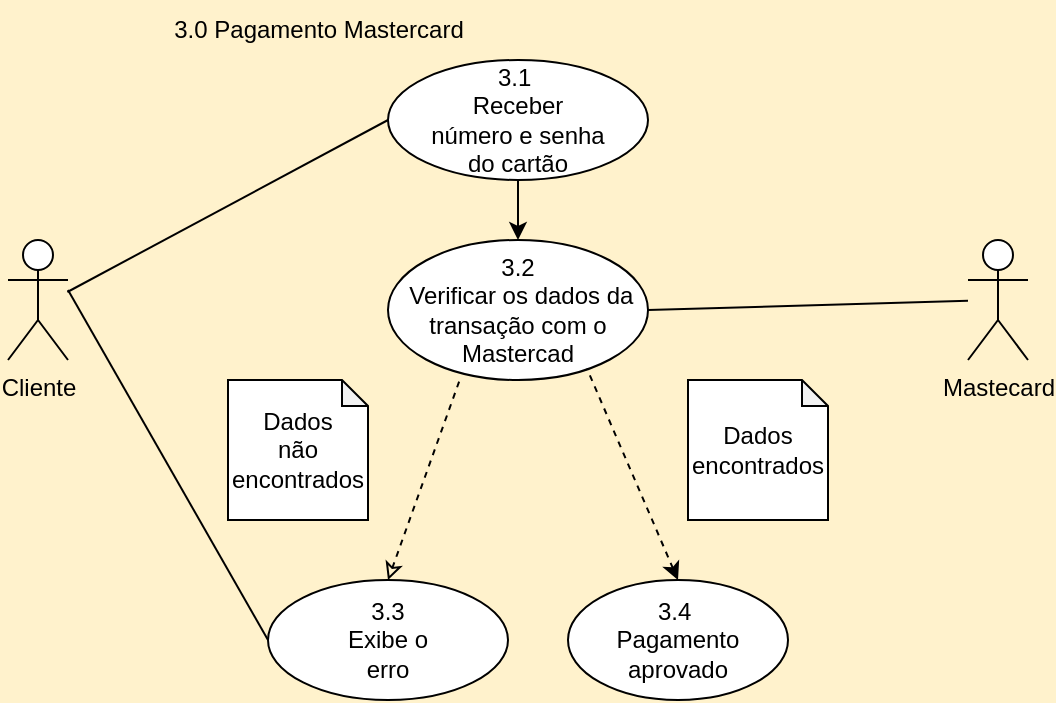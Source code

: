 <mxfile version="26.1.0" pages="2">
  <diagram name="Página-1" id="Dkl_XepEusz7JFcu1PhH">
    <mxGraphModel dx="2062" dy="614" grid="1" gridSize="10" guides="1" tooltips="1" connect="1" arrows="1" fold="1" page="1" pageScale="1" pageWidth="827" pageHeight="1169" background="#FFF2CC" math="0" shadow="0">
      <root>
        <mxCell id="0" />
        <mxCell id="1" parent="0" />
        <mxCell id="QVaMczZwCZkZYxNqx1N5-4" value="" style="endArrow=none;html=1;rounded=1;startArrow=none;startFill=0;endFill=1;entryX=0;entryY=0.5;entryDx=0;entryDy=0;" parent="1" target="oMHXSoWlIdwittbm33wv-14" edge="1">
          <mxGeometry width="50" height="50" relative="1" as="geometry">
            <mxPoint x="-120.3" y="536" as="sourcePoint" />
            <mxPoint x="-9.0" y="470" as="targetPoint" />
          </mxGeometry>
        </mxCell>
        <mxCell id="QVaMczZwCZkZYxNqx1N5-26" value="" style="endArrow=none;html=1;rounded=1;entryX=0;entryY=0.5;entryDx=0;entryDy=0;" parent="1" target="oMHXSoWlIdwittbm33wv-18" edge="1">
          <mxGeometry width="50" height="50" relative="1" as="geometry">
            <mxPoint x="-120" y="535" as="sourcePoint" />
            <mxPoint x="-59.0" y="685" as="targetPoint" />
          </mxGeometry>
        </mxCell>
        <mxCell id="oMHXSoWlIdwittbm33wv-14" value="3.1&amp;nbsp;&lt;div&gt;Receber&lt;div&gt;número e senha&lt;/div&gt;&lt;div&gt;do cartão&lt;/div&gt;&lt;/div&gt;" style="ellipse;whiteSpace=wrap;html=1;rounded=1;" parent="1" vertex="1">
          <mxGeometry x="40" y="420" width="130" height="60" as="geometry" />
        </mxCell>
        <mxCell id="oMHXSoWlIdwittbm33wv-15" value="3.2&lt;div&gt;&amp;nbsp;Verificar&amp;nbsp;&lt;span style=&quot;background-color: transparent; color: light-dark(rgb(0, 0, 0), rgb(255, 255, 255));&quot;&gt;os&amp;nbsp;&lt;/span&gt;&lt;span style=&quot;background-color: transparent; color: light-dark(rgb(0, 0, 0), rgb(255, 255, 255));&quot;&gt;dados&amp;nbsp;&lt;/span&gt;&lt;span style=&quot;background-color: transparent; color: light-dark(rgb(0, 0, 0), rgb(255, 255, 255));&quot;&gt;da transação&amp;nbsp;&lt;/span&gt;&lt;span style=&quot;background-color: transparent; color: light-dark(rgb(0, 0, 0), rgb(255, 255, 255));&quot;&gt;com o Mastercad&lt;/span&gt;&lt;/div&gt;" style="ellipse;whiteSpace=wrap;html=1;rounded=1;" parent="1" vertex="1">
          <mxGeometry x="40" y="510" width="130" height="70" as="geometry" />
        </mxCell>
        <mxCell id="oMHXSoWlIdwittbm33wv-16" value="" style="endArrow=classic;html=1;rounded=1;exitX=0.5;exitY=1;exitDx=0;exitDy=0;entryX=0.5;entryY=0;entryDx=0;entryDy=0;endFill=1;" parent="1" source="oMHXSoWlIdwittbm33wv-14" target="oMHXSoWlIdwittbm33wv-15" edge="1">
          <mxGeometry width="50" height="50" relative="1" as="geometry">
            <mxPoint x="170" y="470" as="sourcePoint" />
            <mxPoint x="90" y="510" as="targetPoint" />
          </mxGeometry>
        </mxCell>
        <mxCell id="oMHXSoWlIdwittbm33wv-17" value="3.4&amp;nbsp;&lt;div&gt;Pagamento&lt;div&gt;aprovado&lt;/div&gt;&lt;/div&gt;" style="ellipse;whiteSpace=wrap;html=1;rounded=1;" parent="1" vertex="1">
          <mxGeometry x="130" y="680" width="110" height="60" as="geometry" />
        </mxCell>
        <mxCell id="oMHXSoWlIdwittbm33wv-18" value="3.3&lt;div&gt;&amp;nbsp;Exibe&amp;nbsp;&lt;span style=&quot;background-color: transparent; color: light-dark(rgb(0, 0, 0), rgb(255, 255, 255));&quot;&gt;o&amp;nbsp;&lt;/span&gt;&lt;div&gt;erro&lt;/div&gt;&lt;/div&gt;" style="ellipse;whiteSpace=wrap;html=1;rounded=1;" parent="1" vertex="1">
          <mxGeometry x="-20" y="680" width="120" height="60" as="geometry" />
        </mxCell>
        <mxCell id="oMHXSoWlIdwittbm33wv-19" value="&lt;font&gt;Dados&lt;/font&gt;&lt;div&gt;&lt;font&gt;encontrados&lt;/font&gt;&lt;/div&gt;" style="shape=note;whiteSpace=wrap;html=1;backgroundOutline=1;darkOpacity=0.05;size=13;rounded=1;" parent="1" vertex="1">
          <mxGeometry x="190" y="580" width="70" height="70" as="geometry" />
        </mxCell>
        <mxCell id="oMHXSoWlIdwittbm33wv-20" value="&lt;font&gt;Dados&lt;/font&gt;&lt;div&gt;&lt;font&gt;não&lt;/font&gt;&lt;/div&gt;&lt;div&gt;&lt;font&gt;encontrados&lt;/font&gt;&lt;/div&gt;" style="shape=note;whiteSpace=wrap;html=1;backgroundOutline=1;darkOpacity=0.05;size=13;rounded=1;" parent="1" vertex="1">
          <mxGeometry x="-40" y="580" width="70" height="70" as="geometry" />
        </mxCell>
        <mxCell id="oMHXSoWlIdwittbm33wv-21" value="" style="endArrow=none;dashed=1;html=1;rounded=1;exitX=0.5;exitY=0;exitDx=0;exitDy=0;entryX=0.28;entryY=0.978;entryDx=0;entryDy=0;entryPerimeter=0;endFill=1;startArrow=classic;startFill=0;" parent="1" source="oMHXSoWlIdwittbm33wv-18" target="oMHXSoWlIdwittbm33wv-15" edge="1">
          <mxGeometry width="50" height="50" relative="1" as="geometry">
            <mxPoint x="200" y="630" as="sourcePoint" />
            <mxPoint x="310" y="550" as="targetPoint" />
          </mxGeometry>
        </mxCell>
        <mxCell id="oMHXSoWlIdwittbm33wv-22" value="" style="endArrow=none;dashed=1;html=1;rounded=1;exitX=0.5;exitY=0;exitDx=0;exitDy=0;entryX=0.765;entryY=0.918;entryDx=0;entryDy=0;entryPerimeter=0;startArrow=classic;startFill=1;" parent="1" source="oMHXSoWlIdwittbm33wv-17" target="oMHXSoWlIdwittbm33wv-15" edge="1">
          <mxGeometry width="50" height="50" relative="1" as="geometry">
            <mxPoint x="50" y="630" as="sourcePoint" />
            <mxPoint x="310" y="550" as="targetPoint" />
          </mxGeometry>
        </mxCell>
        <mxCell id="oMHXSoWlIdwittbm33wv-24" value="Cliente" style="shape=umlActor;verticalLabelPosition=bottom;verticalAlign=top;html=1;outlineConnect=0;rounded=1;" parent="1" vertex="1">
          <mxGeometry x="-150" y="510" width="30" height="60" as="geometry" />
        </mxCell>
        <mxCell id="oMHXSoWlIdwittbm33wv-25" value="Mastecard" style="shape=umlActor;verticalLabelPosition=bottom;verticalAlign=top;html=1;outlineConnect=0;rounded=1;" parent="1" vertex="1">
          <mxGeometry x="330" y="510" width="30" height="60" as="geometry" />
        </mxCell>
        <mxCell id="oMHXSoWlIdwittbm33wv-34" value="" style="endArrow=none;html=1;rounded=1;exitX=1;exitY=0.5;exitDx=0;exitDy=0;" parent="1" source="oMHXSoWlIdwittbm33wv-15" target="oMHXSoWlIdwittbm33wv-25" edge="1">
          <mxGeometry width="50" height="50" relative="1" as="geometry">
            <mxPoint x="230" y="550" as="sourcePoint" />
            <mxPoint x="280" y="500" as="targetPoint" />
          </mxGeometry>
        </mxCell>
        <mxCell id="oMHXSoWlIdwittbm33wv-36" value="3.0 Pagamento Mastercard" style="text;html=1;align=center;verticalAlign=middle;resizable=0;points=[];autosize=1;strokeColor=none;fillColor=none;rounded=1;" parent="1" vertex="1">
          <mxGeometry x="-80" y="390" width="170" height="30" as="geometry" />
        </mxCell>
      </root>
    </mxGraphModel>
  </diagram>
  <diagram id="sFp_rDL-p4AdKaix83fq" name="Página-2">
    <mxGraphModel dx="1615" dy="803" grid="1" gridSize="10" guides="1" tooltips="1" connect="1" arrows="1" fold="1" page="1" pageScale="1" pageWidth="827" pageHeight="1169" background="#FFF2CC" math="0" shadow="0">
      <root>
        <mxCell id="0" />
        <mxCell id="1" parent="0" />
        <mxCell id="Ip2Cqmt9CdddtwD4kyU_-1" value="2.0 Pagamento PIX" style="text;html=1;align=center;verticalAlign=middle;resizable=0;points=[];autosize=1;strokeColor=none;fillColor=none;" parent="1" vertex="1">
          <mxGeometry x="210" y="180" width="130" height="30" as="geometry" />
        </mxCell>
        <mxCell id="yd8uOq1wc0uqTtwBQs51-1" value="Cliente" style="shape=umlActor;verticalLabelPosition=bottom;verticalAlign=top;html=1;outlineConnect=0;rounded=1;" parent="1" vertex="1">
          <mxGeometry x="150" y="310" width="30" height="60" as="geometry" />
        </mxCell>
        <mxCell id="OQWJwQnKqCcSzg8AM5qb-2" value="2.1&amp;nbsp;&lt;div&gt;Obter a&lt;div&gt;chave-pix&lt;/div&gt;&lt;/div&gt;" style="ellipse;whiteSpace=wrap;html=1;rounded=1;" parent="1" vertex="1">
          <mxGeometry x="340" y="210" width="120" height="60" as="geometry" />
        </mxCell>
        <mxCell id="OQWJwQnKqCcSzg8AM5qb-3" value="" style="endArrow=none;html=1;rounded=1;entryX=0;entryY=0.5;entryDx=0;entryDy=0;" parent="1" target="OQWJwQnKqCcSzg8AM5qb-2" edge="1">
          <mxGeometry width="50" height="50" relative="1" as="geometry">
            <mxPoint x="180" y="340" as="sourcePoint" />
            <mxPoint x="290" y="280" as="targetPoint" />
          </mxGeometry>
        </mxCell>
        <mxCell id="z0AaHQKpTdWJJpIWyONa-1" value="Banco Central" style="shape=umlActor;verticalLabelPosition=bottom;verticalAlign=top;html=1;outlineConnect=0;rounded=1;" parent="1" vertex="1">
          <mxGeometry x="610" y="310" width="30" height="60" as="geometry" />
        </mxCell>
        <mxCell id="rlbCIpHIOijYO9Or9uz8-2" value="2.2&amp;nbsp;&lt;div&gt;Verificar a&lt;div&gt;chave-pix com o&lt;/div&gt;&lt;div&gt;banco central&lt;/div&gt;&lt;/div&gt;" style="ellipse;whiteSpace=wrap;html=1;rounded=1;" parent="1" vertex="1">
          <mxGeometry x="340" y="310" width="120" height="60" as="geometry" />
        </mxCell>
        <mxCell id="rlbCIpHIOijYO9Or9uz8-3" value="" style="endArrow=none;html=1;rounded=1;exitX=1;exitY=0.5;exitDx=0;exitDy=0;" parent="1" source="rlbCIpHIOijYO9Or9uz8-2" target="z0AaHQKpTdWJJpIWyONa-1" edge="1">
          <mxGeometry width="50" height="50" relative="1" as="geometry">
            <mxPoint x="510" y="370" as="sourcePoint" />
            <mxPoint x="560" y="320" as="targetPoint" />
          </mxGeometry>
        </mxCell>
        <mxCell id="rlbCIpHIOijYO9Or9uz8-5" value="" style="endArrow=classic;html=1;rounded=1;exitX=0.5;exitY=1;exitDx=0;exitDy=0;entryX=0.5;entryY=0;entryDx=0;entryDy=0;" parent="1" source="OQWJwQnKqCcSzg8AM5qb-2" target="rlbCIpHIOijYO9Or9uz8-2" edge="1">
          <mxGeometry width="50" height="50" relative="1" as="geometry">
            <mxPoint x="440" y="300" as="sourcePoint" />
            <mxPoint x="490" y="250" as="targetPoint" />
          </mxGeometry>
        </mxCell>
        <mxCell id="UcrDxi3EahUBL7cX8BN0-2" value="&lt;font&gt;Saldo&amp;nbsp;&lt;/font&gt;&lt;div&gt;&lt;span style=&quot;background-color: transparent; color: light-dark(rgb(0, 0, 0), rgb(255, 255, 255));&quot;&gt;insuficiente&lt;/span&gt;&lt;div&gt;&lt;font&gt;ou&lt;/font&gt;&lt;/div&gt;&lt;div&gt;&lt;font&gt;chave-pix&amp;nbsp;&lt;/font&gt;&lt;/div&gt;&lt;div&gt;&lt;span style=&quot;background-color: transparent; color: light-dark(rgb(0, 0, 0), rgb(255, 255, 255));&quot;&gt;inválida.&lt;/span&gt;&lt;/div&gt;&lt;/div&gt;" style="shape=note;whiteSpace=wrap;html=1;backgroundOutline=1;darkOpacity=0.05;rounded=1;size=15;" parent="1" vertex="1">
          <mxGeometry x="260" y="370" width="80" height="80" as="geometry" />
        </mxCell>
        <mxCell id="UcrDxi3EahUBL7cX8BN0-3" value="2.3&amp;nbsp;&lt;div&gt;Exibir&amp;nbsp;&lt;div&gt;mensagem&lt;div&gt;de erro&lt;/div&gt;&lt;/div&gt;&lt;/div&gt;" style="ellipse;whiteSpace=wrap;html=1;rounded=1;" parent="1" vertex="1">
          <mxGeometry x="270" y="480" width="120" height="60" as="geometry" />
        </mxCell>
        <mxCell id="UcrDxi3EahUBL7cX8BN0-4" value="" style="endArrow=none;dashed=1;html=1;dashPattern=1 3;strokeWidth=2;rounded=1;exitX=0.5;exitY=0;exitDx=0;exitDy=0;entryX=0.311;entryY=0.906;entryDx=0;entryDy=0;entryPerimeter=0;endFill=1;startArrow=classic;startFill=0;" parent="1" source="UcrDxi3EahUBL7cX8BN0-3" target="rlbCIpHIOijYO9Or9uz8-2" edge="1">
          <mxGeometry width="50" height="50" relative="1" as="geometry">
            <mxPoint x="330" y="420" as="sourcePoint" />
            <mxPoint x="370" y="390" as="targetPoint" />
          </mxGeometry>
        </mxCell>
        <mxCell id="UcrDxi3EahUBL7cX8BN0-5" value="2.4&lt;div&gt;Emitir comprovante&lt;/div&gt;&lt;div&gt;pix&lt;/div&gt;" style="ellipse;whiteSpace=wrap;html=1;rounded=1;" parent="1" vertex="1">
          <mxGeometry x="420" y="480" width="120" height="60" as="geometry" />
        </mxCell>
        <mxCell id="UcrDxi3EahUBL7cX8BN0-6" value="" style="endArrow=none;dashed=1;html=1;dashPattern=1 3;strokeWidth=2;rounded=1;entryX=0.728;entryY=0.983;entryDx=0;entryDy=0;entryPerimeter=0;exitX=0.5;exitY=0;exitDx=0;exitDy=0;startArrow=classic;startFill=1;" parent="1" source="UcrDxi3EahUBL7cX8BN0-5" target="rlbCIpHIOijYO9Or9uz8-2" edge="1">
          <mxGeometry width="50" height="50" relative="1" as="geometry">
            <mxPoint x="340" y="470" as="sourcePoint" />
            <mxPoint x="382" y="378" as="targetPoint" />
          </mxGeometry>
        </mxCell>
        <mxCell id="vEco1sRW-e2ksuU_ula9-1" value="&lt;font&gt;Chave&amp;nbsp;&lt;/font&gt;&lt;div&gt;&lt;font&gt;encontrada&lt;/font&gt;&lt;div&gt;&lt;font&gt;e&amp;nbsp;&lt;/font&gt;&lt;/div&gt;&lt;div&gt;&lt;font&gt;saldo válido.&lt;/font&gt;&lt;/div&gt;&lt;/div&gt;" style="shape=note;whiteSpace=wrap;html=1;backgroundOutline=1;darkOpacity=0.05;rounded=1;size=15;" parent="1" vertex="1">
          <mxGeometry x="490" y="370" width="80" height="80" as="geometry" />
        </mxCell>
        <mxCell id="UPms8KEFwIvWJ6hCRD---3" value="Cliente" style="shape=umlActor;verticalLabelPosition=bottom;verticalAlign=top;html=1;outlineConnect=0;rounded=1;" parent="1" vertex="1">
          <mxGeometry x="390" y="630" width="30" height="60" as="geometry" />
        </mxCell>
        <mxCell id="UPms8KEFwIvWJ6hCRD---4" value="" style="endArrow=none;html=1;rounded=0;entryX=0.5;entryY=1;entryDx=0;entryDy=0;exitX=0.5;exitY=0;exitDx=0;exitDy=0;exitPerimeter=0;" parent="1" source="UPms8KEFwIvWJ6hCRD---3" target="UcrDxi3EahUBL7cX8BN0-3" edge="1">
          <mxGeometry width="50" height="50" relative="1" as="geometry">
            <mxPoint x="280" y="620" as="sourcePoint" />
            <mxPoint x="330" y="570" as="targetPoint" />
          </mxGeometry>
        </mxCell>
        <mxCell id="UPms8KEFwIvWJ6hCRD---5" value="" style="endArrow=none;html=1;rounded=0;entryX=0.5;entryY=1;entryDx=0;entryDy=0;exitX=0.5;exitY=0;exitDx=0;exitDy=0;exitPerimeter=0;" parent="1" source="UPms8KEFwIvWJ6hCRD---3" target="UcrDxi3EahUBL7cX8BN0-5" edge="1">
          <mxGeometry width="50" height="50" relative="1" as="geometry">
            <mxPoint x="430" y="620" as="sourcePoint" />
            <mxPoint x="480" y="570" as="targetPoint" />
          </mxGeometry>
        </mxCell>
      </root>
    </mxGraphModel>
  </diagram>
</mxfile>

